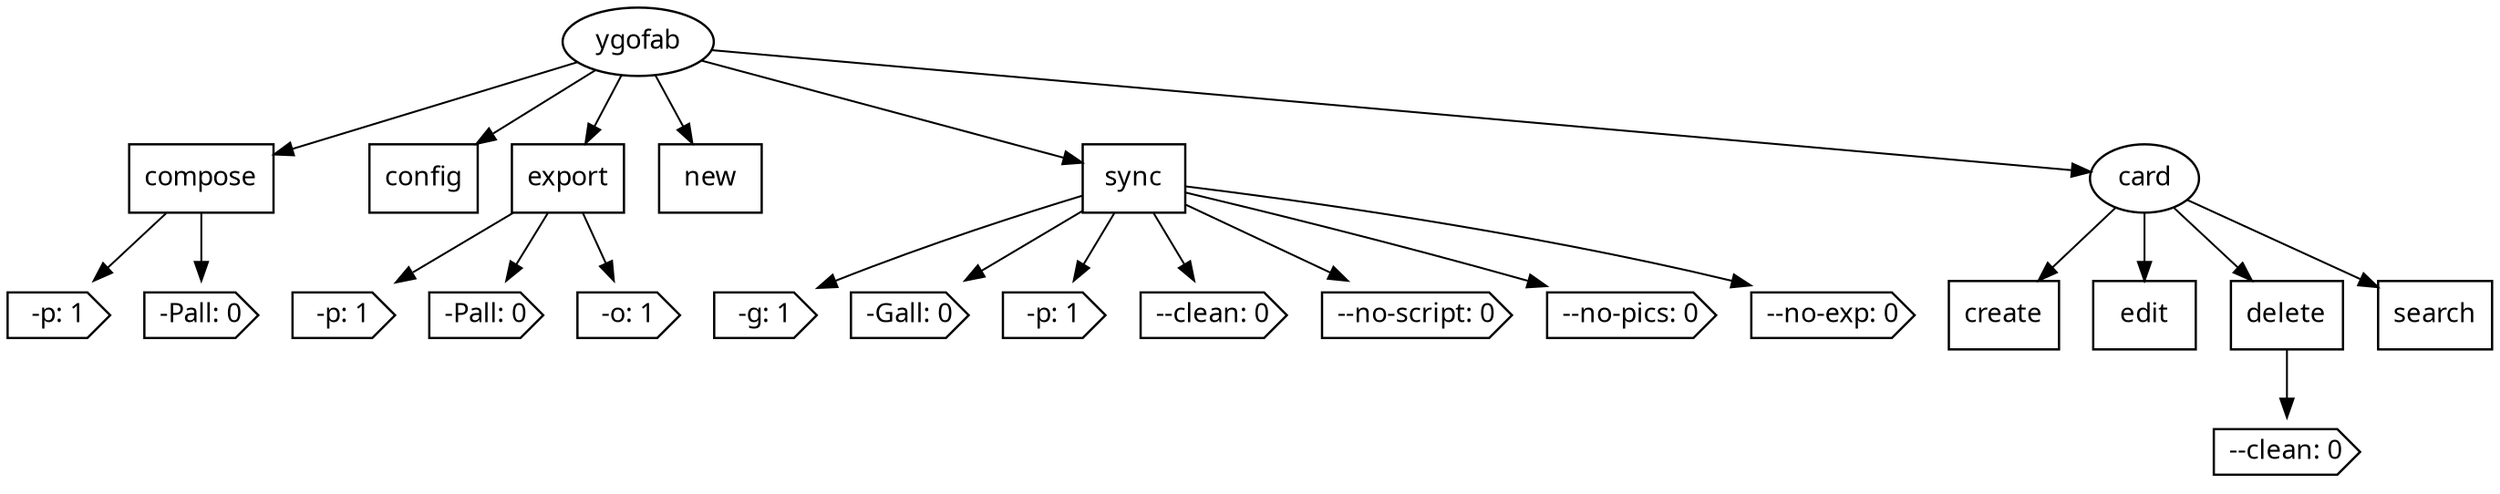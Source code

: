 digraph {
  dpi = 200
  fontname = "Ubuntu Mono"
  node [
    shape = ellipse,
    fontname = "Ubuntu Mono",
    penwidth = 1.2
  ]
  subgraph commands {
    node [shape = rect]
    create
    edit
    delete
    search
    compose
    config
    export
    new
    sync
  }
  subgraph flags {
    node [shape = cds]
    comp_p [label="-p: 1"]
    comp_Pall [label="-Pall: 0"]
    exp_p [label="-p: 1"]
    exp_Pall [label="-Pall: 0"]
    exp_o [label="-o: 1"]
    sync_g [label="-g: 1"]
    sync_Gall [label="-Gall: 0"]
    sync_p [label="-p: 1"]
    sync__clean [label="--clean: 0"]
    sync__noscript [label="--no-script: 0"]
    sync__nopics [label="--no-pics: 0"]
    sync__noexp [label="--no-exp: 0"]
    delete__clean [label="--clean: 0"]
  }
  ygofab -> {
    card
    compose
    config
    export
    new
    sync
  }
  card -> {
    create
    edit
    delete
    search
  }
  delete -> delete__clean
  compose -> {
    comp_p
    comp_Pall
  }
  export -> {
    exp_p
    exp_Pall
    exp_o
  }
  sync -> {
    sync_p
    sync_g
    sync_Gall
    sync__clean
    sync__noscript
    sync__nopics
    sync__noexp
  }
}
